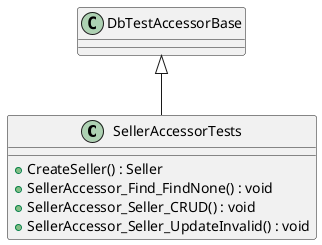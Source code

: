 @startuml
class SellerAccessorTests {
    + CreateSeller() : Seller
    + SellerAccessor_Find_FindNone() : void
    + SellerAccessor_Seller_CRUD() : void
    + SellerAccessor_Seller_UpdateInvalid() : void
}
DbTestAccessorBase <|-- SellerAccessorTests
@enduml
